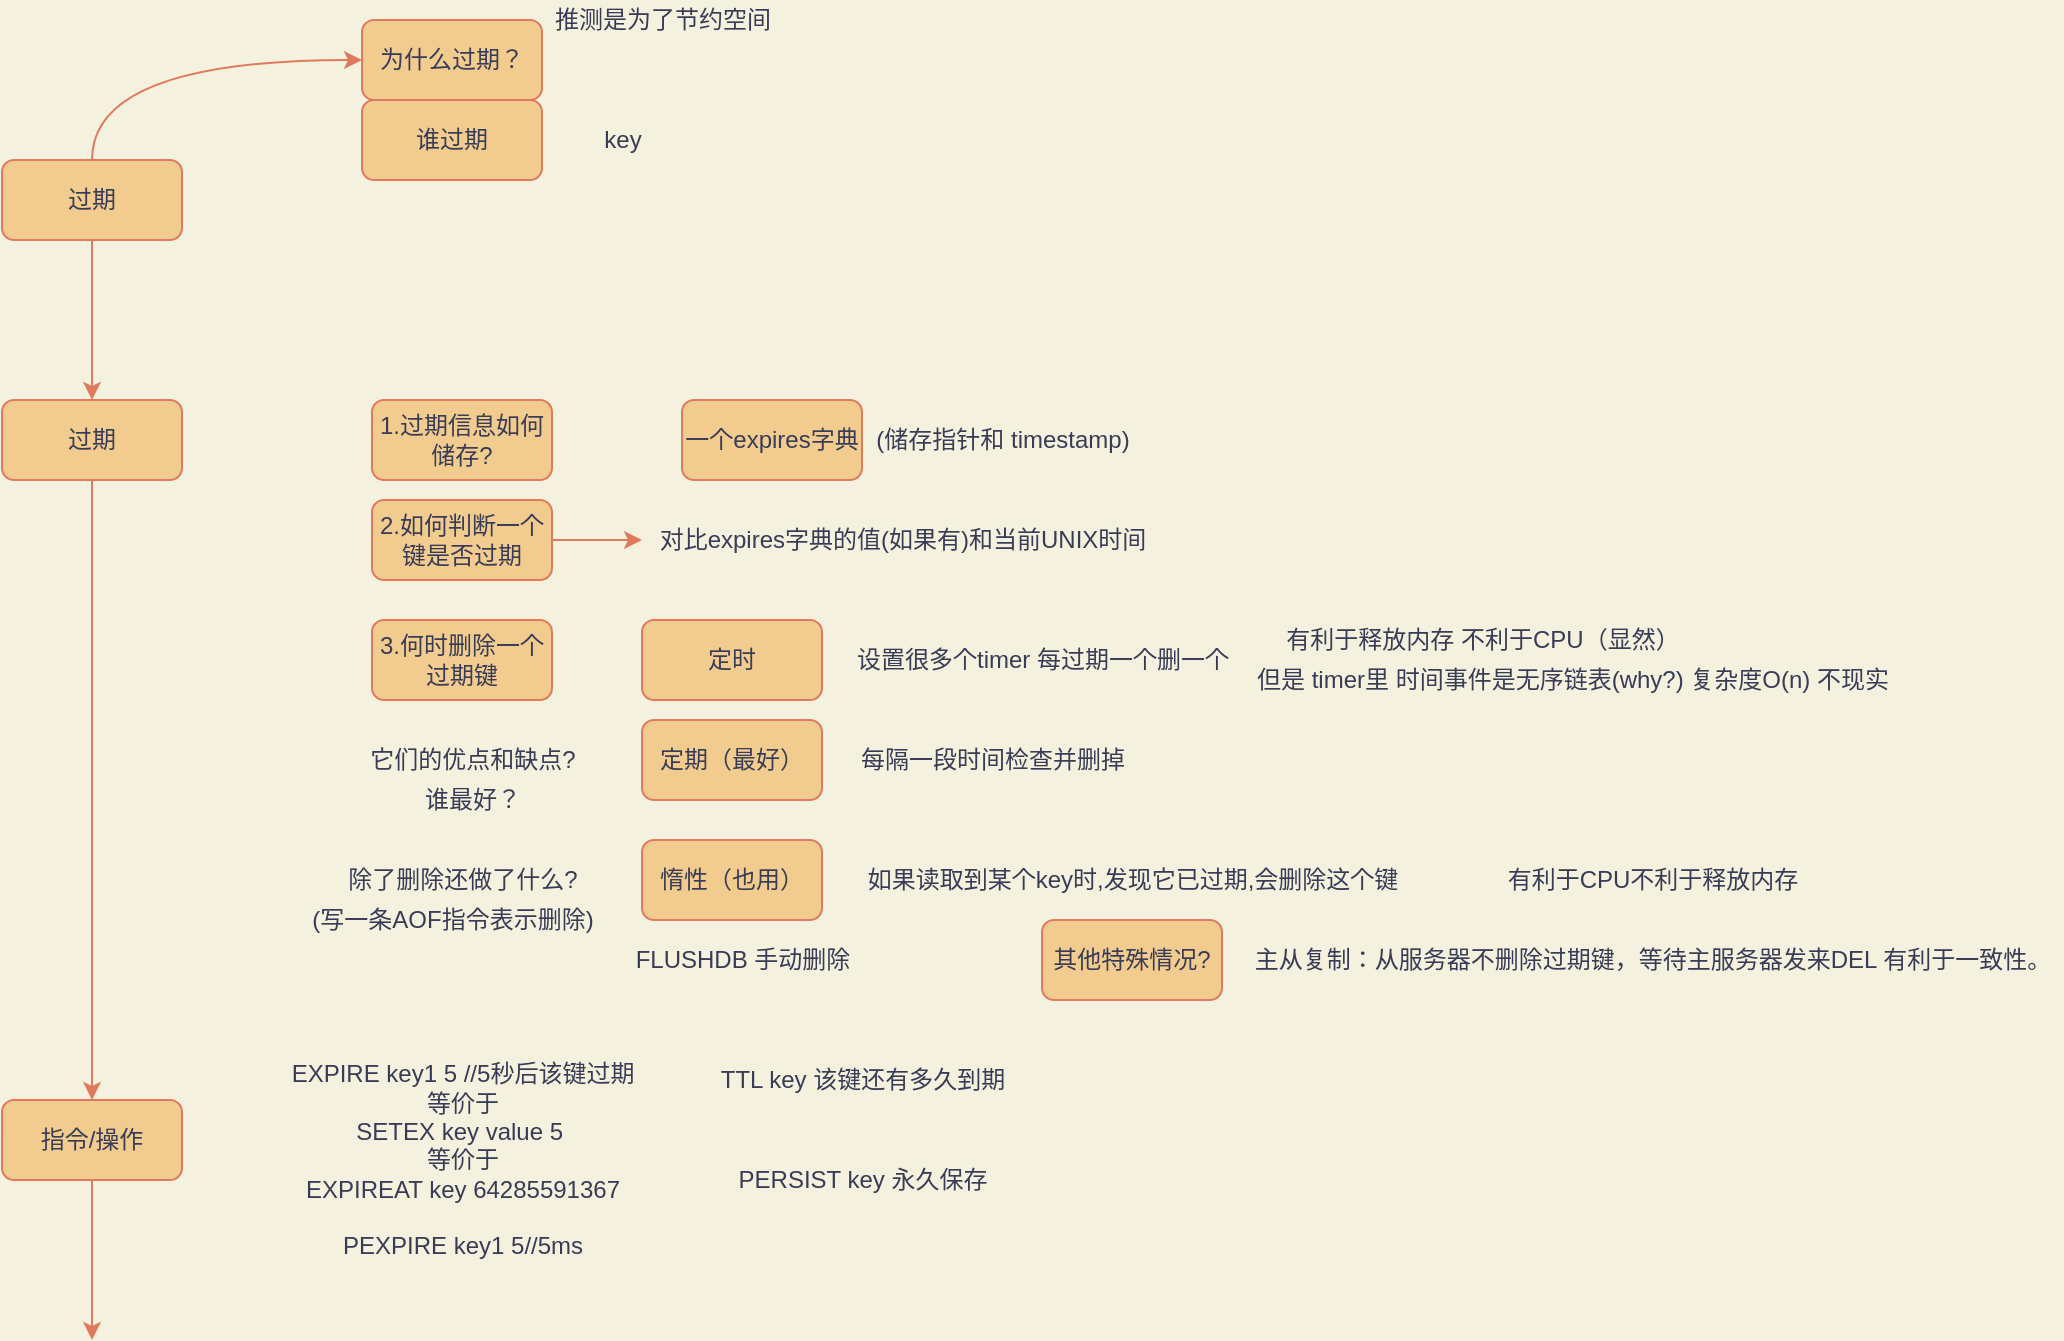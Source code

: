 <mxfile version="13.7.9" type="device" pages="2"><diagram id="Nmi7Ao37AuHPSphIaEsG" name="过期"><mxGraphModel dx="621" dy="461" grid="1" gridSize="10" guides="1" tooltips="1" connect="1" arrows="1" fold="1" page="1" pageScale="1" pageWidth="3300" pageHeight="4681" background="#F4F1DE" math="0" shadow="0"><root><mxCell id="0"/><mxCell id="1" parent="0"/><mxCell id="urg3uhEvseeph-PCl93c-3" value="" style="edgeStyle=orthogonalEdgeStyle;curved=1;rounded=1;sketch=0;orthogonalLoop=1;jettySize=auto;html=1;strokeColor=#E07A5F;fillColor=#F2CC8F;fontColor=#393C56;" edge="1" parent="1" source="urg3uhEvseeph-PCl93c-1" target="urg3uhEvseeph-PCl93c-2"><mxGeometry relative="1" as="geometry"/></mxCell><mxCell id="urg3uhEvseeph-PCl93c-10" value="" style="edgeStyle=orthogonalEdgeStyle;curved=1;rounded=1;sketch=0;orthogonalLoop=1;jettySize=auto;html=1;strokeColor=#E07A5F;fillColor=#F2CC8F;fontColor=#393C56;entryX=0;entryY=0.5;entryDx=0;entryDy=0;" edge="1" parent="1" source="urg3uhEvseeph-PCl93c-1" target="urg3uhEvseeph-PCl93c-9"><mxGeometry relative="1" as="geometry"><Array as="points"><mxPoint x="385" y="430"/></Array></mxGeometry></mxCell><mxCell id="urg3uhEvseeph-PCl93c-1" value="过期" style="rounded=1;whiteSpace=wrap;html=1;sketch=0;strokeColor=#E07A5F;fillColor=#F2CC8F;fontColor=#393C56;" vertex="1" parent="1"><mxGeometry x="340" y="480" width="90" height="40" as="geometry"/></mxCell><mxCell id="urg3uhEvseeph-PCl93c-5" value="" style="edgeStyle=orthogonalEdgeStyle;curved=1;rounded=1;sketch=0;orthogonalLoop=1;jettySize=auto;html=1;strokeColor=#E07A5F;fillColor=#F2CC8F;fontColor=#393C56;" edge="1" parent="1" source="urg3uhEvseeph-PCl93c-2" target="urg3uhEvseeph-PCl93c-4"><mxGeometry relative="1" as="geometry"/></mxCell><mxCell id="urg3uhEvseeph-PCl93c-2" value="过期" style="rounded=1;whiteSpace=wrap;html=1;sketch=0;strokeColor=#E07A5F;fillColor=#F2CC8F;fontColor=#393C56;" vertex="1" parent="1"><mxGeometry x="340" y="600" width="90" height="40" as="geometry"/></mxCell><mxCell id="urg3uhEvseeph-PCl93c-16" value="" style="edgeStyle=orthogonalEdgeStyle;curved=1;rounded=1;sketch=0;orthogonalLoop=1;jettySize=auto;html=1;strokeColor=#E07A5F;fillColor=#F2CC8F;fontColor=#393C56;" edge="1" parent="1" source="urg3uhEvseeph-PCl93c-4"><mxGeometry relative="1" as="geometry"><mxPoint x="385" y="1070" as="targetPoint"/></mxGeometry></mxCell><mxCell id="urg3uhEvseeph-PCl93c-4" value="指令/操作" style="rounded=1;whiteSpace=wrap;html=1;sketch=0;strokeColor=#E07A5F;fillColor=#F2CC8F;fontColor=#393C56;" vertex="1" parent="1"><mxGeometry x="340" y="950" width="90" height="40" as="geometry"/></mxCell><mxCell id="urg3uhEvseeph-PCl93c-9" value="为什么过期？" style="rounded=1;whiteSpace=wrap;html=1;sketch=0;strokeColor=#E07A5F;fillColor=#F2CC8F;fontColor=#393C56;" vertex="1" parent="1"><mxGeometry x="520" y="410" width="90" height="40" as="geometry"/></mxCell><mxCell id="urg3uhEvseeph-PCl93c-11" value="推测是为了节约空间" style="text;html=1;align=center;verticalAlign=middle;resizable=0;points=[];autosize=1;fontColor=#393C56;" vertex="1" parent="1"><mxGeometry x="610" y="400" width="120" height="20" as="geometry"/></mxCell><mxCell id="urg3uhEvseeph-PCl93c-12" value="谁过期" style="rounded=1;whiteSpace=wrap;html=1;sketch=0;strokeColor=#E07A5F;fillColor=#F2CC8F;fontColor=#393C56;" vertex="1" parent="1"><mxGeometry x="520" y="450" width="90" height="40" as="geometry"/></mxCell><mxCell id="urg3uhEvseeph-PCl93c-13" value="key" style="text;html=1;align=center;verticalAlign=middle;resizable=0;points=[];autosize=1;fontColor=#393C56;" vertex="1" parent="1"><mxGeometry x="635" y="460" width="30" height="20" as="geometry"/></mxCell><mxCell id="urg3uhEvseeph-PCl93c-17" value="EXPIRE key1 5 //5秒后该键过期&lt;br&gt;等价于&lt;br&gt;SETEX key value 5&amp;nbsp;&lt;br&gt;等价于&lt;br&gt;EXPIREAT key 64285591367&lt;br&gt;&lt;br&gt;PEXPIRE key1 5//5ms" style="text;html=1;align=center;verticalAlign=middle;resizable=0;points=[];autosize=1;fontColor=#393C56;" vertex="1" parent="1"><mxGeometry x="475" y="930" width="190" height="100" as="geometry"/></mxCell><mxCell id="urg3uhEvseeph-PCl93c-18" value="TTL key 该键还有多久到期" style="text;html=1;align=center;verticalAlign=middle;resizable=0;points=[];autosize=1;fontColor=#393C56;" vertex="1" parent="1"><mxGeometry x="690" y="930" width="160" height="20" as="geometry"/></mxCell><mxCell id="urg3uhEvseeph-PCl93c-19" value="1.过期信息如何储存?" style="rounded=1;whiteSpace=wrap;html=1;sketch=0;strokeColor=#E07A5F;fillColor=#F2CC8F;fontColor=#393C56;" vertex="1" parent="1"><mxGeometry x="525" y="600" width="90" height="40" as="geometry"/></mxCell><mxCell id="urg3uhEvseeph-PCl93c-20" value="一个expires字典" style="rounded=1;whiteSpace=wrap;html=1;sketch=0;strokeColor=#E07A5F;fillColor=#F2CC8F;fontColor=#393C56;" vertex="1" parent="1"><mxGeometry x="680" y="600" width="90" height="40" as="geometry"/></mxCell><mxCell id="urg3uhEvseeph-PCl93c-21" value="(储存指针和 timestamp)" style="text;html=1;align=center;verticalAlign=middle;resizable=0;points=[];autosize=1;fontColor=#393C56;" vertex="1" parent="1"><mxGeometry x="770" y="610" width="140" height="20" as="geometry"/></mxCell><mxCell id="urg3uhEvseeph-PCl93c-22" value="PERSIST key 永久保存" style="text;html=1;align=center;verticalAlign=middle;resizable=0;points=[];autosize=1;fontColor=#393C56;" vertex="1" parent="1"><mxGeometry x="700" y="980" width="140" height="20" as="geometry"/></mxCell><mxCell id="urg3uhEvseeph-PCl93c-26" value="" style="edgeStyle=orthogonalEdgeStyle;curved=1;rounded=1;sketch=0;orthogonalLoop=1;jettySize=auto;html=1;strokeColor=#E07A5F;fillColor=#F2CC8F;fontColor=#393C56;" edge="1" parent="1" source="urg3uhEvseeph-PCl93c-23" target="urg3uhEvseeph-PCl93c-25"><mxGeometry relative="1" as="geometry"/></mxCell><mxCell id="urg3uhEvseeph-PCl93c-23" value="2.如何判断一个键是否过期" style="rounded=1;whiteSpace=wrap;html=1;sketch=0;strokeColor=#E07A5F;fillColor=#F2CC8F;fontColor=#393C56;" vertex="1" parent="1"><mxGeometry x="525" y="650" width="90" height="40" as="geometry"/></mxCell><mxCell id="urg3uhEvseeph-PCl93c-25" value="对比expires字典的值(如果有)和当前UNIX时间" style="text;html=1;align=center;verticalAlign=middle;resizable=0;points=[];autosize=1;fontColor=#393C56;" vertex="1" parent="1"><mxGeometry x="660" y="660" width="260" height="20" as="geometry"/></mxCell><mxCell id="urg3uhEvseeph-PCl93c-27" value="3.何时删除一个过期键" style="rounded=1;whiteSpace=wrap;html=1;sketch=0;strokeColor=#E07A5F;fillColor=#F2CC8F;fontColor=#393C56;" vertex="1" parent="1"><mxGeometry x="525" y="710" width="90" height="40" as="geometry"/></mxCell><mxCell id="urg3uhEvseeph-PCl93c-28" value="定期（最好）" style="rounded=1;whiteSpace=wrap;html=1;sketch=0;strokeColor=#E07A5F;fillColor=#F2CC8F;fontColor=#393C56;" vertex="1" parent="1"><mxGeometry x="660" y="760" width="90" height="40" as="geometry"/></mxCell><mxCell id="urg3uhEvseeph-PCl93c-29" value="定时" style="rounded=1;whiteSpace=wrap;html=1;sketch=0;strokeColor=#E07A5F;fillColor=#F2CC8F;fontColor=#393C56;" vertex="1" parent="1"><mxGeometry x="660" y="710" width="90" height="40" as="geometry"/></mxCell><mxCell id="urg3uhEvseeph-PCl93c-30" value="惰性（也用）" style="rounded=1;whiteSpace=wrap;html=1;sketch=0;strokeColor=#E07A5F;fillColor=#F2CC8F;fontColor=#393C56;" vertex="1" parent="1"><mxGeometry x="660" y="820" width="90" height="40" as="geometry"/></mxCell><mxCell id="urg3uhEvseeph-PCl93c-31" value="如果读取到某个key时,发现它已过期,会删除这个键" style="text;html=1;align=center;verticalAlign=middle;resizable=0;points=[];autosize=1;fontColor=#393C56;" vertex="1" parent="1"><mxGeometry x="765" y="830" width="280" height="20" as="geometry"/></mxCell><mxCell id="urg3uhEvseeph-PCl93c-32" value="设置很多个timer 每过期一个删一个" style="text;html=1;align=center;verticalAlign=middle;resizable=0;points=[];autosize=1;fontColor=#393C56;" vertex="1" parent="1"><mxGeometry x="760" y="720" width="200" height="20" as="geometry"/></mxCell><mxCell id="urg3uhEvseeph-PCl93c-33" value="每隔一段时间检查并删掉" style="text;html=1;align=center;verticalAlign=middle;resizable=0;points=[];autosize=1;fontColor=#393C56;" vertex="1" parent="1"><mxGeometry x="760" y="770" width="150" height="20" as="geometry"/></mxCell><mxCell id="urg3uhEvseeph-PCl93c-35" value="它们的优点和缺点?" style="text;html=1;align=center;verticalAlign=middle;resizable=0;points=[];autosize=1;fontColor=#393C56;" vertex="1" parent="1"><mxGeometry x="515" y="770" width="120" height="20" as="geometry"/></mxCell><mxCell id="urg3uhEvseeph-PCl93c-36" value="有利于释放内存 不利于CPU（显然）" style="text;html=1;align=center;verticalAlign=middle;resizable=0;points=[];autosize=1;fontColor=#393C56;" vertex="1" parent="1"><mxGeometry x="975" y="710" width="210" height="20" as="geometry"/></mxCell><mxCell id="urg3uhEvseeph-PCl93c-37" value="但是 timer里 时间事件是无序链表(why?) 复杂度O(n) 不现实" style="text;html=1;align=center;verticalAlign=middle;resizable=0;points=[];autosize=1;fontColor=#393C56;" vertex="1" parent="1"><mxGeometry x="960" y="730" width="330" height="20" as="geometry"/></mxCell><mxCell id="urg3uhEvseeph-PCl93c-38" value="有利于CPU不利于释放内存" style="text;html=1;align=center;verticalAlign=middle;resizable=0;points=[];autosize=1;fontColor=#393C56;" vertex="1" parent="1"><mxGeometry x="1085" y="830" width="160" height="20" as="geometry"/></mxCell><mxCell id="urg3uhEvseeph-PCl93c-39" value="FLUSHDB 手动删除" style="text;html=1;align=center;verticalAlign=middle;resizable=0;points=[];autosize=1;fontColor=#393C56;" vertex="1" parent="1"><mxGeometry x="650" y="870" width="120" height="20" as="geometry"/></mxCell><mxCell id="urg3uhEvseeph-PCl93c-40" value="谁最好？" style="text;html=1;align=center;verticalAlign=middle;resizable=0;points=[];autosize=1;fontColor=#393C56;" vertex="1" parent="1"><mxGeometry x="545" y="790" width="60" height="20" as="geometry"/></mxCell><mxCell id="urg3uhEvseeph-PCl93c-42" value="其他特殊情况?" style="rounded=1;whiteSpace=wrap;html=1;sketch=0;strokeColor=#E07A5F;fillColor=#F2CC8F;fontColor=#393C56;" vertex="1" parent="1"><mxGeometry x="860" y="860" width="90" height="40" as="geometry"/></mxCell><mxCell id="urg3uhEvseeph-PCl93c-43" value="主从复制：从服务器不删除过期键，等待主服务器发来DEL 有利于一致性。&lt;br&gt;" style="text;html=1;align=center;verticalAlign=middle;resizable=0;points=[];autosize=1;fontColor=#393C56;" vertex="1" parent="1"><mxGeometry x="960" y="870" width="410" height="20" as="geometry"/></mxCell><mxCell id="urg3uhEvseeph-PCl93c-44" value="除了删除还做了什么?" style="text;html=1;align=center;verticalAlign=middle;resizable=0;points=[];autosize=1;fontColor=#393C56;" vertex="1" parent="1"><mxGeometry x="505" y="830" width="130" height="20" as="geometry"/></mxCell><mxCell id="urg3uhEvseeph-PCl93c-45" value="(写一条AOF指令表示删除)" style="text;html=1;align=center;verticalAlign=middle;resizable=0;points=[];autosize=1;fontColor=#393C56;" vertex="1" parent="1"><mxGeometry x="485" y="850" width="160" height="20" as="geometry"/></mxCell></root></mxGraphModel></diagram><diagram id="ivtq_v6hvV31Eg8aEuIP" name="多线程"><mxGraphModel dx="1549" dy="822" grid="1" gridSize="10" guides="1" tooltips="1" connect="1" arrows="1" fold="1" page="1" pageScale="1" pageWidth="3300" pageHeight="4681" background="#F4F1DE" math="0" shadow="0"><root><mxCell id="epMEcWyeExzIGa1dHH5V-0"/><mxCell id="epMEcWyeExzIGa1dHH5V-1" parent="epMEcWyeExzIGa1dHH5V-0"/><mxCell id="2TEC0hRGnmUvzQhaw8bs-28" value="" style="edgeStyle=orthogonalEdgeStyle;curved=1;rounded=1;sketch=0;orthogonalLoop=1;jettySize=auto;html=1;strokeColor=#E07A5F;fillColor=#F2CC8F;fontColor=#393C56;" edge="1" parent="epMEcWyeExzIGa1dHH5V-1" source="2TEC0hRGnmUvzQhaw8bs-0" target="2TEC0hRGnmUvzQhaw8bs-21"><mxGeometry relative="1" as="geometry"/></mxCell><mxCell id="2TEC0hRGnmUvzQhaw8bs-0" value="客户端" style="rounded=1;whiteSpace=wrap;html=1;sketch=0;strokeColor=#E07A5F;fillColor=#F2CC8F;fontColor=#393C56;" vertex="1" parent="epMEcWyeExzIGa1dHH5V-1"><mxGeometry x="30" y="220" width="90" height="60" as="geometry"/></mxCell><mxCell id="2TEC0hRGnmUvzQhaw8bs-13" style="edgeStyle=orthogonalEdgeStyle;curved=1;rounded=1;sketch=0;orthogonalLoop=1;jettySize=auto;html=1;entryX=1;entryY=0.5;entryDx=0;entryDy=0;strokeColor=#E07A5F;fillColor=#F2CC8F;fontColor=#393C56;" edge="1" parent="epMEcWyeExzIGa1dHH5V-1" source="2TEC0hRGnmUvzQhaw8bs-1" target="2TEC0hRGnmUvzQhaw8bs-8"><mxGeometry relative="1" as="geometry"/></mxCell><mxCell id="2TEC0hRGnmUvzQhaw8bs-1" value="Redis单线程&lt;br&gt;Main Thread" style="rounded=1;whiteSpace=wrap;html=1;sketch=0;strokeColor=#E07A5F;fillColor=#F2CC8F;fontColor=#393C56;" vertex="1" parent="epMEcWyeExzIGa1dHH5V-1"><mxGeometry x="770" y="230" width="120" height="60" as="geometry"/></mxCell><mxCell id="2TEC0hRGnmUvzQhaw8bs-3" value="work thread" style="rounded=1;whiteSpace=wrap;html=1;sketch=0;strokeColor=#E07A5F;fillColor=#F2CC8F;fontColor=#393C56;" vertex="1" parent="epMEcWyeExzIGa1dHH5V-1"><mxGeometry x="370" y="190" width="120" height="60" as="geometry"/></mxCell><mxCell id="2TEC0hRGnmUvzQhaw8bs-5" value="work thread" style="rounded=1;whiteSpace=wrap;html=1;sketch=0;strokeColor=#E07A5F;fillColor=#F2CC8F;fontColor=#393C56;" vertex="1" parent="epMEcWyeExzIGa1dHH5V-1"><mxGeometry x="380" y="200" width="120" height="60" as="geometry"/></mxCell><mxCell id="2TEC0hRGnmUvzQhaw8bs-6" value="work thread" style="rounded=1;whiteSpace=wrap;html=1;sketch=0;strokeColor=#E07A5F;fillColor=#F2CC8F;fontColor=#393C56;" vertex="1" parent="epMEcWyeExzIGa1dHH5V-1"><mxGeometry x="390" y="210" width="120" height="60" as="geometry"/></mxCell><mxCell id="2TEC0hRGnmUvzQhaw8bs-7" value="work thread" style="rounded=1;whiteSpace=wrap;html=1;sketch=0;strokeColor=#E07A5F;fillColor=#F2CC8F;fontColor=#393C56;" vertex="1" parent="epMEcWyeExzIGa1dHH5V-1"><mxGeometry x="400" y="220" width="120" height="60" as="geometry"/></mxCell><mxCell id="2TEC0hRGnmUvzQhaw8bs-12" style="edgeStyle=orthogonalEdgeStyle;curved=1;rounded=1;sketch=0;orthogonalLoop=1;jettySize=auto;html=1;entryX=0;entryY=0.5;entryDx=0;entryDy=0;strokeColor=#E07A5F;fillColor=#F2CC8F;fontColor=#393C56;" edge="1" parent="epMEcWyeExzIGa1dHH5V-1" source="2TEC0hRGnmUvzQhaw8bs-8" target="2TEC0hRGnmUvzQhaw8bs-1"><mxGeometry relative="1" as="geometry"/></mxCell><mxCell id="2TEC0hRGnmUvzQhaw8bs-30" style="edgeStyle=orthogonalEdgeStyle;curved=1;rounded=1;sketch=0;orthogonalLoop=1;jettySize=auto;html=1;entryX=1.009;entryY=0.75;entryDx=0;entryDy=0;entryPerimeter=0;strokeColor=#E07A5F;fillColor=#F2CC8F;fontColor=#393C56;" edge="1" parent="epMEcWyeExzIGa1dHH5V-1" source="2TEC0hRGnmUvzQhaw8bs-8" target="2TEC0hRGnmUvzQhaw8bs-11"><mxGeometry relative="1" as="geometry"/></mxCell><mxCell id="2TEC0hRGnmUvzQhaw8bs-8" value="work threads&lt;br&gt;或者&lt;br&gt;IO threads" style="rounded=1;whiteSpace=wrap;html=1;sketch=0;strokeColor=#E07A5F;fillColor=#F2CC8F;fontColor=#393C56;" vertex="1" parent="epMEcWyeExzIGa1dHH5V-1"><mxGeometry x="410" y="230" width="120" height="60" as="geometry"/></mxCell><mxCell id="2TEC0hRGnmUvzQhaw8bs-9" value="监听read 分发(循环地)" style="text;html=1;align=center;verticalAlign=middle;resizable=0;points=[];autosize=1;fontColor=#393C56;" vertex="1" parent="epMEcWyeExzIGa1dHH5V-1"><mxGeometry x="260" y="180" width="130" height="20" as="geometry"/></mxCell><mxCell id="2TEC0hRGnmUvzQhaw8bs-31" style="edgeStyle=orthogonalEdgeStyle;curved=1;rounded=1;sketch=0;orthogonalLoop=1;jettySize=auto;html=1;entryX=0.25;entryY=1;entryDx=0;entryDy=0;strokeColor=#E07A5F;fillColor=#F2CC8F;fontColor=#393C56;" edge="1" parent="epMEcWyeExzIGa1dHH5V-1" source="2TEC0hRGnmUvzQhaw8bs-11" target="2TEC0hRGnmUvzQhaw8bs-21"><mxGeometry relative="1" as="geometry"/></mxCell><mxCell id="2TEC0hRGnmUvzQhaw8bs-11" value="执行 socket write" style="text;html=1;align=center;verticalAlign=middle;resizable=0;points=[];autosize=1;fontColor=#393C56;" vertex="1" parent="epMEcWyeExzIGa1dHH5V-1"><mxGeometry x="295" y="320" width="110" height="20" as="geometry"/></mxCell><mxCell id="2TEC0hRGnmUvzQhaw8bs-18" value="" style="edgeStyle=orthogonalEdgeStyle;curved=1;rounded=1;sketch=0;orthogonalLoop=1;jettySize=auto;html=1;strokeColor=#E07A5F;fillColor=#F2CC8F;fontColor=#393C56;" edge="1" parent="epMEcWyeExzIGa1dHH5V-1" source="2TEC0hRGnmUvzQhaw8bs-14" target="2TEC0hRGnmUvzQhaw8bs-17"><mxGeometry relative="1" as="geometry"/></mxCell><mxCell id="2TEC0hRGnmUvzQhaw8bs-14" value="6.0" style="rounded=1;whiteSpace=wrap;html=1;sketch=0;strokeColor=#E07A5F;fillColor=#F2CC8F;fontColor=#393C56;" vertex="1" parent="epMEcWyeExzIGa1dHH5V-1"><mxGeometry x="170" y="50" width="120" height="60" as="geometry"/></mxCell><mxCell id="2TEC0hRGnmUvzQhaw8bs-15" value="4.0之后" style="rounded=1;whiteSpace=wrap;html=1;sketch=0;strokeColor=#E07A5F;fillColor=#F2CC8F;fontColor=#393C56;" vertex="1" parent="epMEcWyeExzIGa1dHH5V-1"><mxGeometry x="295" y="590" width="120" height="60" as="geometry"/></mxCell><mxCell id="2TEC0hRGnmUvzQhaw8bs-16" value="一些删除操作可以由额外的线程执行（主线程unlink 其他线程去删除）" style="text;html=1;align=center;verticalAlign=middle;resizable=0;points=[];autosize=1;fontColor=#393C56;" vertex="1" parent="epMEcWyeExzIGa1dHH5V-1"><mxGeometry x="455" y="610" width="390" height="20" as="geometry"/></mxCell><mxCell id="2TEC0hRGnmUvzQhaw8bs-17" value="优点" style="rounded=1;whiteSpace=wrap;html=1;sketch=0;strokeColor=#E07A5F;fillColor=#F2CC8F;fontColor=#393C56;" vertex="1" parent="epMEcWyeExzIGa1dHH5V-1"><mxGeometry x="370" width="120" height="60" as="geometry"/></mxCell><mxCell id="2TEC0hRGnmUvzQhaw8bs-19" value="某些大业务 交易量大 需要更大的QPS(10w+)" style="text;html=1;align=center;verticalAlign=middle;resizable=0;points=[];autosize=1;fontColor=#393C56;" vertex="1" parent="epMEcWyeExzIGa1dHH5V-1"><mxGeometry x="510" width="250" height="20" as="geometry"/></mxCell><mxCell id="2TEC0hRGnmUvzQhaw8bs-20" value="网络IO成为瓶颈，需要优化网络IO，同时又能利用多核CPU" style="text;html=1;align=center;verticalAlign=middle;resizable=0;points=[];autosize=1;fontColor=#393C56;" vertex="1" parent="epMEcWyeExzIGa1dHH5V-1"><mxGeometry x="500" y="30" width="330" height="20" as="geometry"/></mxCell><mxCell id="2TEC0hRGnmUvzQhaw8bs-29" style="edgeStyle=orthogonalEdgeStyle;curved=1;rounded=1;sketch=0;orthogonalLoop=1;jettySize=auto;html=1;strokeColor=#E07A5F;fillColor=#F2CC8F;fontColor=#393C56;" edge="1" parent="epMEcWyeExzIGa1dHH5V-1" source="2TEC0hRGnmUvzQhaw8bs-21" target="2TEC0hRGnmUvzQhaw8bs-9"><mxGeometry relative="1" as="geometry"/></mxCell><mxCell id="2TEC0hRGnmUvzQhaw8bs-21" value="等待队列&lt;br&gt;阻塞式&lt;br&gt;&lt;br&gt;（多路复用,基于epoll，事件驱动的）" style="rounded=1;whiteSpace=wrap;html=1;sketch=0;strokeColor=#E07A5F;fillColor=#F2CC8F;fontColor=#393C56;" vertex="1" parent="epMEcWyeExzIGa1dHH5V-1"><mxGeometry x="190" y="170" width="65" height="140" as="geometry"/></mxCell><mxCell id="2TEC0hRGnmUvzQhaw8bs-22" value="Redis单线程&lt;br&gt;Main Thread" style="rounded=1;whiteSpace=wrap;html=1;sketch=0;strokeColor=#E07A5F;fillColor=#F2CC8F;fontColor=#393C56;" vertex="1" parent="epMEcWyeExzIGa1dHH5V-1"><mxGeometry x="150" y="370" width="120" height="60" as="geometry"/></mxCell><mxCell id="2TEC0hRGnmUvzQhaw8bs-23" value="读取和解析请求" style="text;html=1;align=center;verticalAlign=middle;resizable=0;points=[];autosize=1;fontColor=#393C56;" vertex="1" parent="epMEcWyeExzIGa1dHH5V-1"><mxGeometry x="445" y="160" width="100" height="20" as="geometry"/></mxCell><mxCell id="2TEC0hRGnmUvzQhaw8bs-24" value="执行命令" style="text;html=1;align=center;verticalAlign=middle;resizable=0;points=[];autosize=1;fontColor=#393C56;" vertex="1" parent="epMEcWyeExzIGa1dHH5V-1"><mxGeometry x="740" y="190" width="60" height="20" as="geometry"/></mxCell><mxCell id="2TEC0hRGnmUvzQhaw8bs-25" value="“主线程”和“所有IO线程”只有一个执行中" style="text;html=1;align=center;verticalAlign=middle;resizable=0;points=[];autosize=1;fontColor=#393C56;" vertex="1" parent="epMEcWyeExzIGa1dHH5V-1"><mxGeometry x="510" y="230" width="220" height="20" as="geometry"/></mxCell><mxCell id="2TEC0hRGnmUvzQhaw8bs-26" value="全程无锁" style="text;html=1;align=center;verticalAlign=middle;resizable=0;points=[];autosize=1;fontColor=#393C56;" vertex="1" parent="epMEcWyeExzIGa1dHH5V-1"><mxGeometry x="580" y="210" width="60" height="20" as="geometry"/></mxCell><mxCell id="2TEC0hRGnmUvzQhaw8bs-32" value="写回" style="text;html=1;align=center;verticalAlign=middle;resizable=0;points=[];autosize=1;fontColor=#393C56;" vertex="1" parent="epMEcWyeExzIGa1dHH5V-1"><mxGeometry x="330" y="340" width="40" height="20" as="geometry"/></mxCell></root></mxGraphModel></diagram></mxfile>
